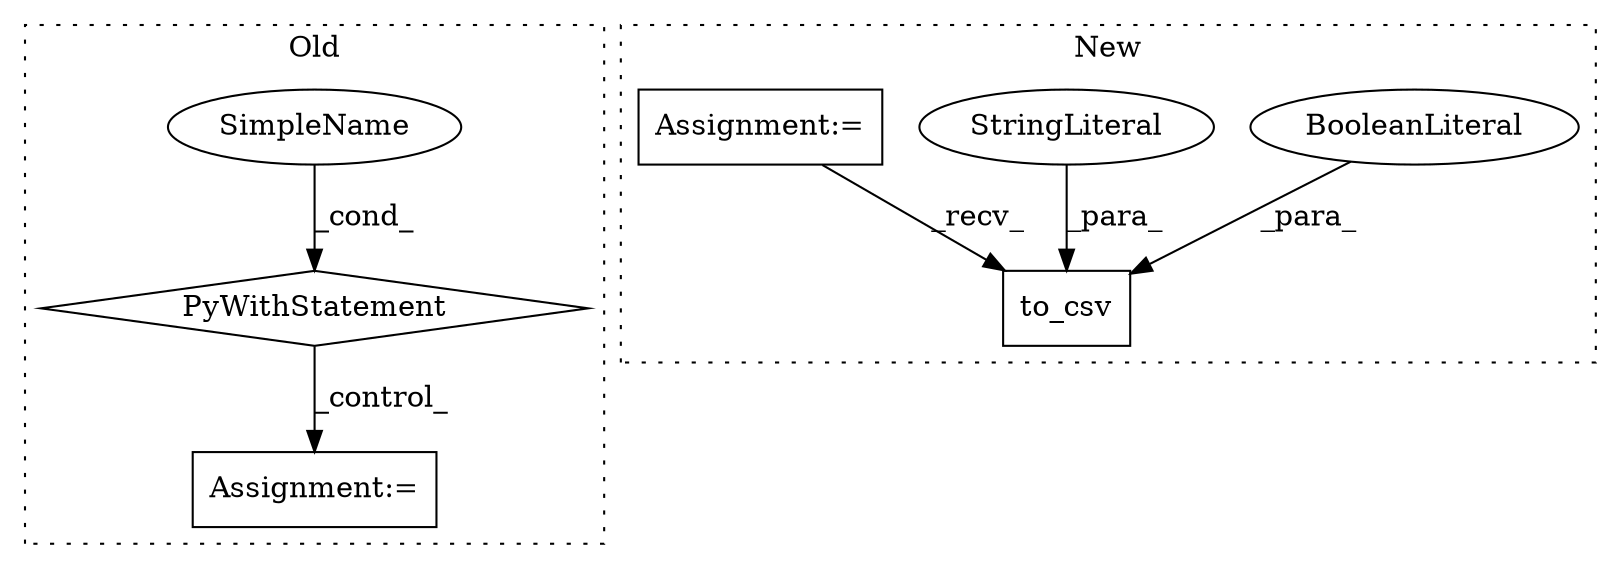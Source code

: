 digraph G {
subgraph cluster0 {
1 [label="PyWithStatement" a="104" s="5495,5535" l="10,2" shape="diamond"];
4 [label="SimpleName" a="42" s="" l="" shape="ellipse"];
5 [label="Assignment:=" a="7" s="5827,5977" l="61,2" shape="box"];
label = "Old";
style="dotted";
}
subgraph cluster1 {
2 [label="to_csv" a="32" s="4173,4216" l="7,1" shape="box"];
3 [label="BooleanLiteral" a="9" s="4211" l="5" shape="ellipse"];
6 [label="StringLiteral" a="45" s="4198" l="4" shape="ellipse"];
7 [label="Assignment:=" a="7" s="4101" l="1" shape="box"];
label = "New";
style="dotted";
}
1 -> 5 [label="_control_"];
3 -> 2 [label="_para_"];
4 -> 1 [label="_cond_"];
6 -> 2 [label="_para_"];
7 -> 2 [label="_recv_"];
}
